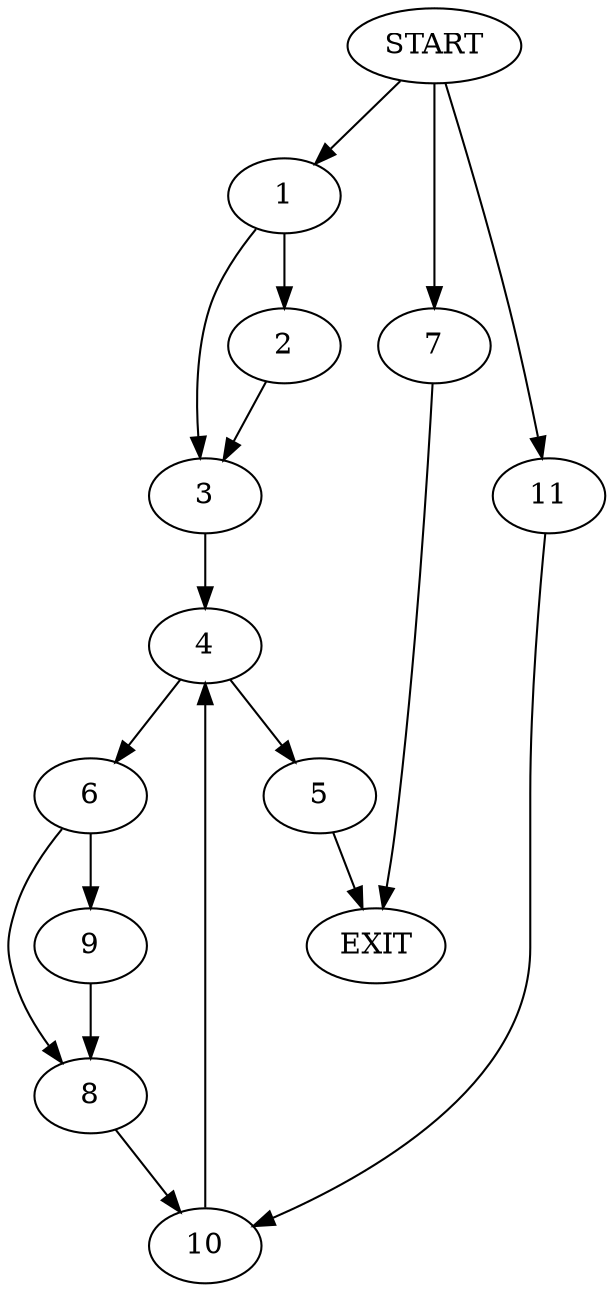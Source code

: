 digraph {
0 [label="START"]
12 [label="EXIT"]
0 -> 1
1 -> 2
1 -> 3
3 -> 4
2 -> 3
4 -> 5
4 -> 6
0 -> 7
7 -> 12
6 -> 8
6 -> 9
5 -> 12
9 -> 8
8 -> 10
10 -> 4
0 -> 11
11 -> 10
}
